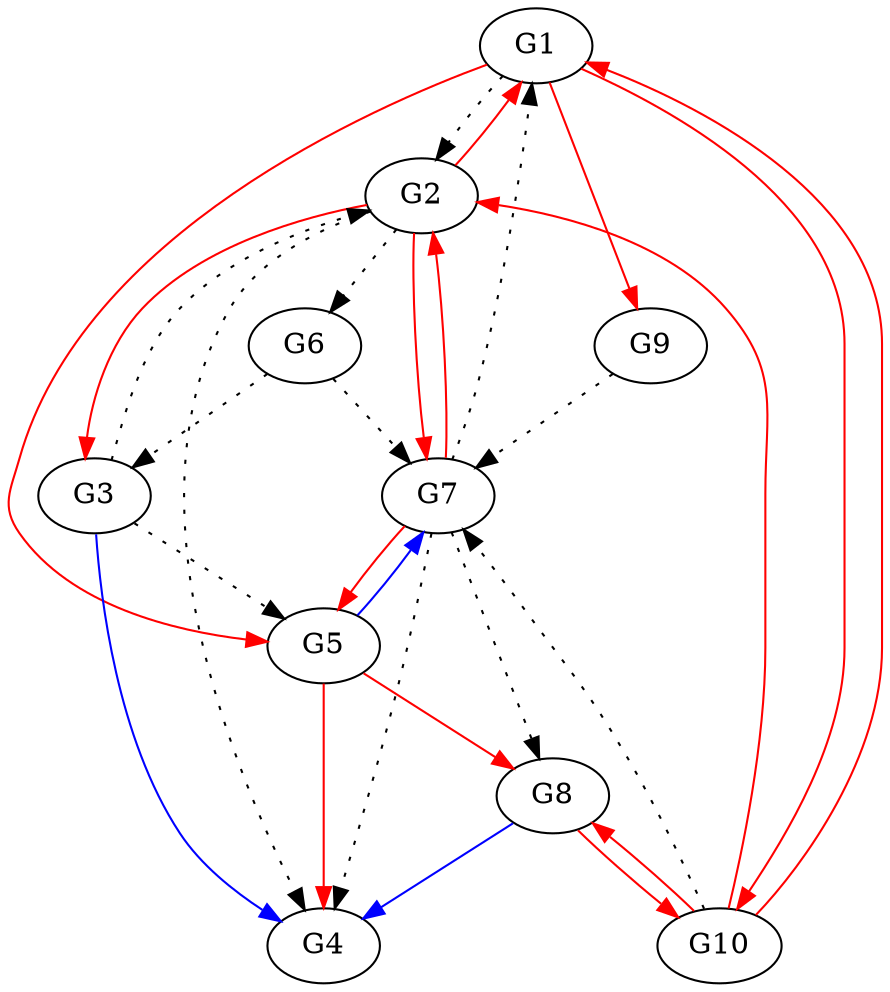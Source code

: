 // Grafos-DREAM4
digraph {
	G1 [label=G1]
	G2 [label=G2]
	G3 [label=G3]
	G4 [label=G4]
	G5 [label=G5]
	G6 [label=G6]
	G7 [label=G7]
	G8 [label=G8]
	G9 [label=G9]
	G10 [label=G10]
	G1 -> G2 [style=dotted]
	G2 -> G4 [style=dotted]
	G2 -> G6 [style=dotted]
	G3 -> G2 [style=dotted]
	G3 -> G4 [color=blue]
	G3 -> G5 [style=dotted]
	G5 -> G7 [color=blue]
	G6 -> G3 [style=dotted]
	G6 -> G7 [style=dotted]
	G7 -> G1 [style=dotted]
	G7 -> G4 [style=dotted]
	G7 -> G8 [style=dotted]
	G8 -> G4 [color=blue]
	G9 -> G7 [style=dotted]
	G10 -> G7 [style=dotted]
	G1 -> G5 [color=red]
	G1 -> G9 [color=red]
	G1 -> G10 [color=red]
	G2 -> G1 [color=red]
	G2 -> G3 [color=red]
	G2 -> G7 [color=red]
	G5 -> G4 [color=red]
	G5 -> G8 [color=red]
	G7 -> G2 [color=red]
	G7 -> G5 [color=red]
	G8 -> G10 [color=red]
	G10 -> G1 [color=red]
	G10 -> G2 [color=red]
	G10 -> G8 [color=red]
}
